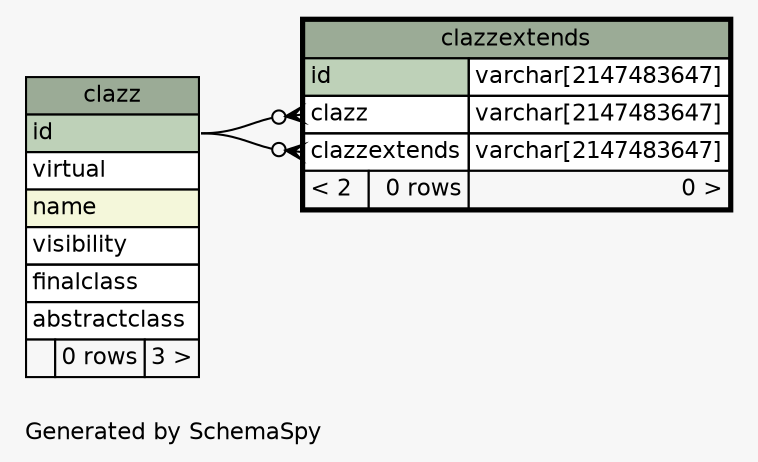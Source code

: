 // dot 2.38.0 on Windows 10 10.0
// SchemaSpy rev 590
digraph "oneDegreeRelationshipsDiagram" {
  graph [
    rankdir="RL"
    bgcolor="#f7f7f7"
    label="\nGenerated by SchemaSpy"
    labeljust="l"
    nodesep="0.18"
    ranksep="0.46"
    fontname="Helvetica"
    fontsize="11"
  ];
  node [
    fontname="Helvetica"
    fontsize="11"
    shape="plaintext"
  ];
  edge [
    arrowsize="0.8"
  ];
  "clazzextends":"clazz":w -> "clazz":"id":e [arrowhead=none dir=back arrowtail=crowodot];
  "clazzextends":"clazzextends":w -> "clazz":"id":e [arrowhead=none dir=back arrowtail=crowodot];
  "clazz" [
    label=<
    <TABLE BORDER="0" CELLBORDER="1" CELLSPACING="0" BGCOLOR="#ffffff">
      <TR><TD COLSPAN="3" BGCOLOR="#9bab96" ALIGN="CENTER">clazz</TD></TR>
      <TR><TD PORT="id" COLSPAN="3" BGCOLOR="#bed1b8" ALIGN="LEFT">id</TD></TR>
      <TR><TD PORT="virtual" COLSPAN="3" ALIGN="LEFT">virtual</TD></TR>
      <TR><TD PORT="name" COLSPAN="3" BGCOLOR="#f4f7da" ALIGN="LEFT">name</TD></TR>
      <TR><TD PORT="visibility" COLSPAN="3" ALIGN="LEFT">visibility</TD></TR>
      <TR><TD PORT="finalclass" COLSPAN="3" ALIGN="LEFT">finalclass</TD></TR>
      <TR><TD PORT="abstractclass" COLSPAN="3" ALIGN="LEFT">abstractclass</TD></TR>
      <TR><TD ALIGN="LEFT" BGCOLOR="#f7f7f7">  </TD><TD ALIGN="RIGHT" BGCOLOR="#f7f7f7">0 rows</TD><TD ALIGN="RIGHT" BGCOLOR="#f7f7f7">3 &gt;</TD></TR>
    </TABLE>>
    URL="clazz.html"
    tooltip="clazz"
  ];
  "clazzextends" [
    label=<
    <TABLE BORDER="2" CELLBORDER="1" CELLSPACING="0" BGCOLOR="#ffffff">
      <TR><TD COLSPAN="3" BGCOLOR="#9bab96" ALIGN="CENTER">clazzextends</TD></TR>
      <TR><TD PORT="id" COLSPAN="2" BGCOLOR="#bed1b8" ALIGN="LEFT">id</TD><TD PORT="id.type" ALIGN="LEFT">varchar[2147483647]</TD></TR>
      <TR><TD PORT="clazz" COLSPAN="2" ALIGN="LEFT">clazz</TD><TD PORT="clazz.type" ALIGN="LEFT">varchar[2147483647]</TD></TR>
      <TR><TD PORT="clazzextends" COLSPAN="2" ALIGN="LEFT">clazzextends</TD><TD PORT="clazzextends.type" ALIGN="LEFT">varchar[2147483647]</TD></TR>
      <TR><TD ALIGN="LEFT" BGCOLOR="#f7f7f7">&lt; 2</TD><TD ALIGN="RIGHT" BGCOLOR="#f7f7f7">0 rows</TD><TD ALIGN="RIGHT" BGCOLOR="#f7f7f7">0 &gt;</TD></TR>
    </TABLE>>
    URL="clazzextends.html"
    tooltip="clazzextends"
  ];
}
